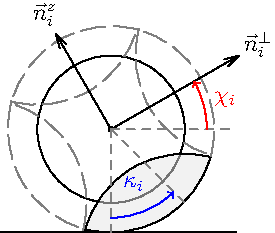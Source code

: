 unitsize(1.3cm);

path DOT = scale(0.03) * unitcircle;

// PLANE

draw((-1.5,-1.4) -- (1.7,-1.4));

// WHEEL

path HUB = unitcircle;
draw(HUB, black);
filldraw(DOT, black);

path ROLLER_TEMPLATE = 
    (arc((0,0), 1.4, -135, -45)
    --
    arc((0,-2), 1.4, 45, 135)
    -- cycle)
;

path ROLLER = 
    rotate(30) *
    ROLLER_TEMPLATE;

fill(ROLLER, lightgray + opacity(0.5));
draw(ROLLER, black);

path ROLLER_2 = rotate(90) * ROLLER;
draw(ROLLER_2, longdashed+gray);

path ROLLER_3 = rotate(180) * ROLLER;
draw(ROLLER_3, longdashed+gray);

path ROLLER_4 = rotate(270) * ROLLER;
draw(ROLLER_4, longdashed+gray);


// LOCAL COORDINATES

label("$\vec{n}^\perp_i$", 2.3*(cos(pi/6),sin(pi/6)));
draw((0,0) -- 2*(cos(pi/6),sin(pi/6)), arrow = Arrow(SimpleHead));

label("$\vec{n}^z_i$", 1.8*(cos(pi/2+pi/6),sin(pi/2+pi/6)));
draw((0,0) -- 1.5*(cos(pi/2+pi/6),sin(pi/2+pi/6)), arrow = Arrow(SimpleHead));

// ANGLES

label("$\kappa_i$", 0.8*(cos(-3*pi/8),sin(-3*pi/8)), blue);
draw((0,0) -- 1.4*(cos(-pi/4),sin(-pi/4)), dashed+gray);
draw((0,0) -- 1.4*(cos(-pi/2),sin(-pi/2)), dashed+gray);
draw(arc(
    (0,0),
    1.2*(cos(-pi/2),sin(-pi/2)),
    1.2*(cos(-pi/4),sin(-pi/4))
), arrow=Arrow(TeXHead), blue);

label("$\chi_i$", 1.6*(cos(-pi/12+pi/6),sin(-pi/12+pi/6)), red);
draw((0,0) -- (1.6,0), dashed+gray);
draw(arc(
    (0,0),
    1.3*(1,0),
    1.3*(cos(pi/6),sin(pi/6))
), arrow=Arrow(TeXHead), red);
